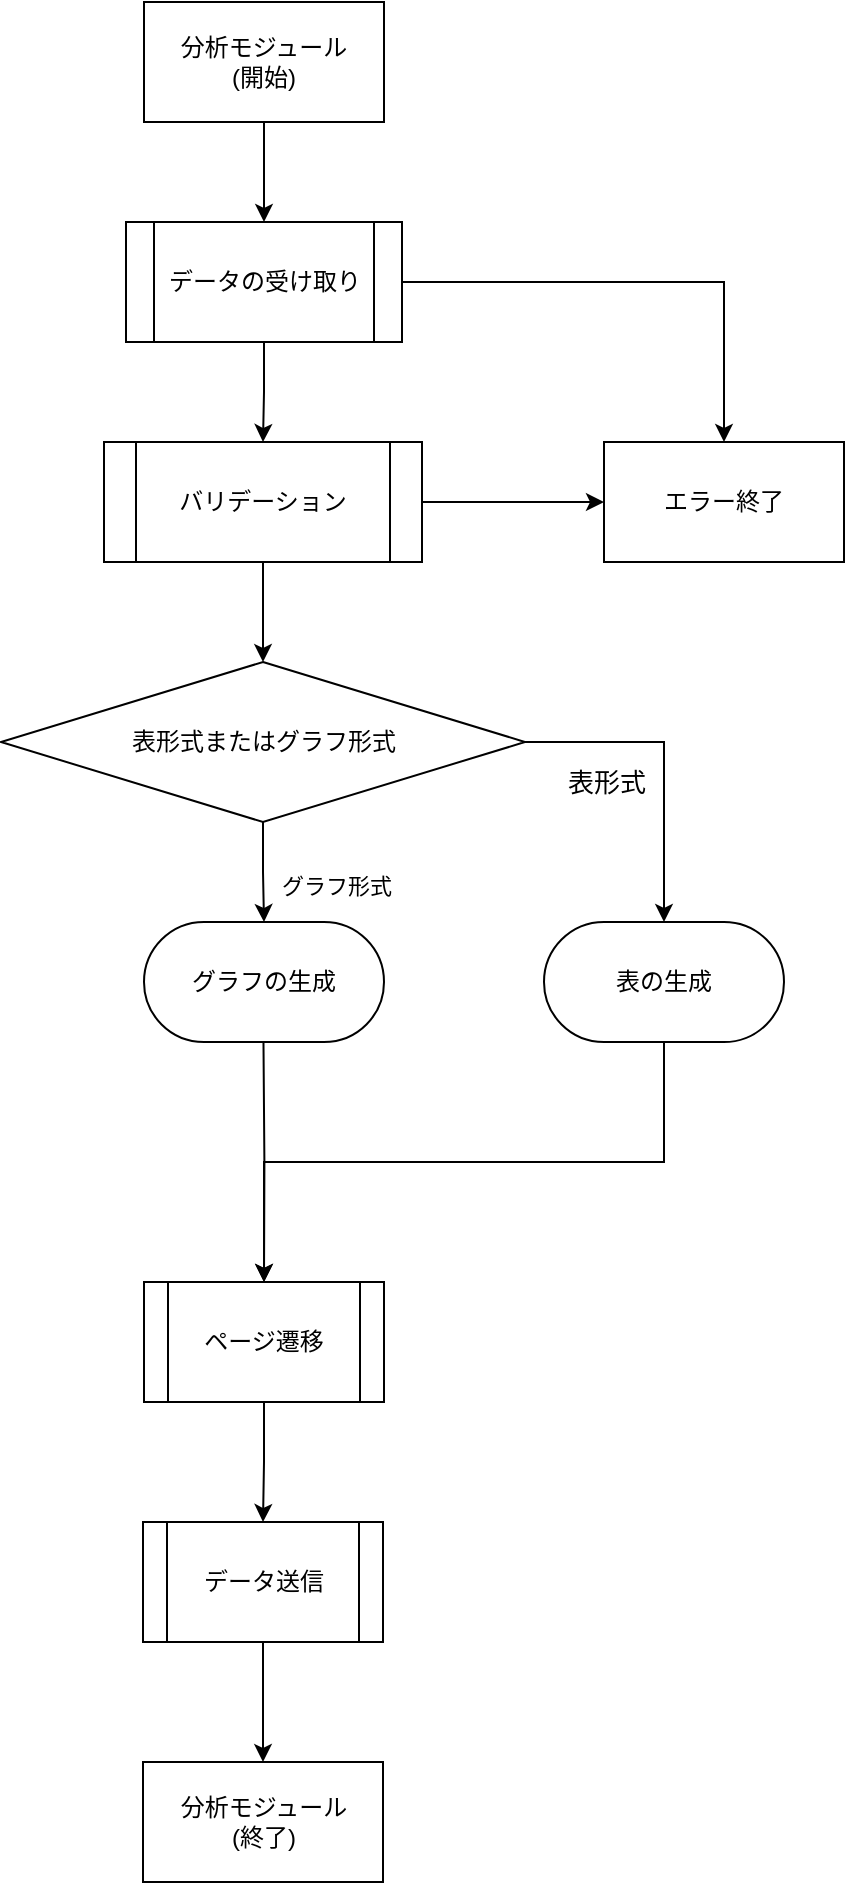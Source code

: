 <mxfile version="22.1.7" type="google">
  <diagram name="ページ1" id="Y4g7GDr6RMWqJRZvMr0a">
    <mxGraphModel grid="1" page="1" gridSize="10" guides="1" tooltips="1" connect="1" arrows="1" fold="1" pageScale="1" pageWidth="827" pageHeight="1169" math="0" shadow="0">
      <root>
        <mxCell id="0" />
        <mxCell id="1" parent="0" />
        <mxCell id="AdvIOZ4FNBdAzbDXDxo8-5" style="edgeStyle=orthogonalEdgeStyle;rounded=0;orthogonalLoop=1;jettySize=auto;html=1;" edge="1" parent="1" source="AdvIOZ4FNBdAzbDXDxo8-1" target="AdvIOZ4FNBdAzbDXDxo8-4">
          <mxGeometry relative="1" as="geometry">
            <mxPoint x="340" y="300" as="targetPoint" />
          </mxGeometry>
        </mxCell>
        <mxCell id="AdvIOZ4FNBdAzbDXDxo8-1" value="分析モジュール&lt;br&gt;(開始)" style="rounded=0;whiteSpace=wrap;html=1;" vertex="1" parent="1">
          <mxGeometry x="280" y="180" width="120" height="60" as="geometry" />
        </mxCell>
        <mxCell id="AdvIOZ4FNBdAzbDXDxo8-9" style="edgeStyle=orthogonalEdgeStyle;rounded=0;orthogonalLoop=1;jettySize=auto;html=1;" edge="1" parent="1" source="AdvIOZ4FNBdAzbDXDxo8-4" target="AdvIOZ4FNBdAzbDXDxo8-8">
          <mxGeometry relative="1" as="geometry" />
        </mxCell>
        <mxCell id="AdvIOZ4FNBdAzbDXDxo8-24" style="edgeStyle=orthogonalEdgeStyle;rounded=0;orthogonalLoop=1;jettySize=auto;html=1;" edge="1" parent="1" source="AdvIOZ4FNBdAzbDXDxo8-4" target="AdvIOZ4FNBdAzbDXDxo8-22">
          <mxGeometry relative="1" as="geometry" />
        </mxCell>
        <mxCell id="AdvIOZ4FNBdAzbDXDxo8-4" value="データの受け取り" style="shape=process;whiteSpace=wrap;html=1;backgroundOutline=1;" vertex="1" parent="1">
          <mxGeometry x="271" y="290" width="138" height="60" as="geometry" />
        </mxCell>
        <mxCell id="AdvIOZ4FNBdAzbDXDxo8-12" style="edgeStyle=orthogonalEdgeStyle;rounded=0;orthogonalLoop=1;jettySize=auto;html=1;" edge="1" parent="1" source="AdvIOZ4FNBdAzbDXDxo8-8" target="AdvIOZ4FNBdAzbDXDxo8-11">
          <mxGeometry relative="1" as="geometry" />
        </mxCell>
        <mxCell id="AdvIOZ4FNBdAzbDXDxo8-23" style="edgeStyle=orthogonalEdgeStyle;rounded=0;orthogonalLoop=1;jettySize=auto;html=1;" edge="1" parent="1" source="AdvIOZ4FNBdAzbDXDxo8-8" target="AdvIOZ4FNBdAzbDXDxo8-22">
          <mxGeometry relative="1" as="geometry" />
        </mxCell>
        <mxCell id="AdvIOZ4FNBdAzbDXDxo8-8" value="バリデーション" style="shape=process;whiteSpace=wrap;html=1;backgroundOutline=1;" vertex="1" parent="1">
          <mxGeometry x="260" y="400" width="159" height="60" as="geometry" />
        </mxCell>
        <mxCell id="AdvIOZ4FNBdAzbDXDxo8-14" style="edgeStyle=orthogonalEdgeStyle;rounded=0;orthogonalLoop=1;jettySize=auto;html=1;" edge="1" parent="1" source="AdvIOZ4FNBdAzbDXDxo8-11" target="AdvIOZ4FNBdAzbDXDxo8-13">
          <mxGeometry relative="1" as="geometry" />
        </mxCell>
        <mxCell id="AdvIOZ4FNBdAzbDXDxo8-15" value="&lt;font style=&quot;font-size: 13px;&quot;&gt;表形式&lt;/font&gt;" style="edgeLabel;html=1;align=center;verticalAlign=middle;resizable=0;points=[];" connectable="0" vertex="1" parent="AdvIOZ4FNBdAzbDXDxo8-14">
          <mxGeometry x="-0.2" y="-1" relative="1" as="geometry">
            <mxPoint x="-24" y="19" as="offset" />
          </mxGeometry>
        </mxCell>
        <mxCell id="AdvIOZ4FNBdAzbDXDxo8-20" value="" style="edgeStyle=orthogonalEdgeStyle;rounded=0;orthogonalLoop=1;jettySize=auto;html=1;" edge="1" parent="1" source="AdvIOZ4FNBdAzbDXDxo8-11" target="AdvIOZ4FNBdAzbDXDxo8-19">
          <mxGeometry relative="1" as="geometry" />
        </mxCell>
        <mxCell id="AdvIOZ4FNBdAzbDXDxo8-21" value="グラフ形式" style="edgeLabel;html=1;align=center;verticalAlign=middle;resizable=0;points=[];" connectable="0" vertex="1" parent="AdvIOZ4FNBdAzbDXDxo8-20">
          <mxGeometry x="-0.186" y="-1" relative="1" as="geometry">
            <mxPoint x="37" y="11" as="offset" />
          </mxGeometry>
        </mxCell>
        <mxCell id="AdvIOZ4FNBdAzbDXDxo8-11" value="表形式またはグラフ形式" style="rhombus;whiteSpace=wrap;html=1;" vertex="1" parent="1">
          <mxGeometry x="208.5" y="510" width="262" height="80" as="geometry" />
        </mxCell>
        <mxCell id="AdvIOZ4FNBdAzbDXDxo8-30" style="edgeStyle=orthogonalEdgeStyle;rounded=0;orthogonalLoop=1;jettySize=auto;html=1;exitX=0.5;exitY=1;exitDx=0;exitDy=0;" edge="1" parent="1" source="AdvIOZ4FNBdAzbDXDxo8-13" target="AdvIOZ4FNBdAzbDXDxo8-28">
          <mxGeometry relative="1" as="geometry" />
        </mxCell>
        <mxCell id="AdvIOZ4FNBdAzbDXDxo8-13" value="表の生成" style="rounded=1;whiteSpace=wrap;html=1;arcSize=50;" vertex="1" parent="1">
          <mxGeometry x="480" y="640" width="120" height="60" as="geometry" />
        </mxCell>
        <mxCell id="AdvIOZ4FNBdAzbDXDxo8-19" value="グラフの生成" style="rounded=1;whiteSpace=wrap;html=1;arcSize=50;" vertex="1" parent="1">
          <mxGeometry x="280" y="640" width="120" height="60" as="geometry" />
        </mxCell>
        <mxCell id="AdvIOZ4FNBdAzbDXDxo8-22" value="エラー終了" style="rounded=0;whiteSpace=wrap;html=1;" vertex="1" parent="1">
          <mxGeometry x="510" y="400" width="120" height="60" as="geometry" />
        </mxCell>
        <mxCell id="AdvIOZ4FNBdAzbDXDxo8-32" value="" style="edgeStyle=orthogonalEdgeStyle;rounded=0;orthogonalLoop=1;jettySize=auto;html=1;" edge="1" parent="1" target="AdvIOZ4FNBdAzbDXDxo8-28">
          <mxGeometry relative="1" as="geometry">
            <mxPoint x="339.74" y="700" as="sourcePoint" />
            <mxPoint x="339.264" y="870" as="targetPoint" />
          </mxGeometry>
        </mxCell>
        <mxCell id="AdvIOZ4FNBdAzbDXDxo8-34" style="edgeStyle=orthogonalEdgeStyle;rounded=0;orthogonalLoop=1;jettySize=auto;html=1;" edge="1" parent="1" source="AdvIOZ4FNBdAzbDXDxo8-28" target="AdvIOZ4FNBdAzbDXDxo8-33">
          <mxGeometry relative="1" as="geometry" />
        </mxCell>
        <mxCell id="AdvIOZ4FNBdAzbDXDxo8-28" value="ページ遷移" style="shape=process;whiteSpace=wrap;html=1;backgroundOutline=1;" vertex="1" parent="1">
          <mxGeometry x="280" y="820" width="120" height="60" as="geometry" />
        </mxCell>
        <mxCell id="AdvIOZ4FNBdAzbDXDxo8-36" style="edgeStyle=orthogonalEdgeStyle;rounded=0;orthogonalLoop=1;jettySize=auto;html=1;" edge="1" parent="1" source="AdvIOZ4FNBdAzbDXDxo8-33" target="AdvIOZ4FNBdAzbDXDxo8-35">
          <mxGeometry relative="1" as="geometry" />
        </mxCell>
        <mxCell id="AdvIOZ4FNBdAzbDXDxo8-33" value="データ送信" style="shape=process;whiteSpace=wrap;html=1;backgroundOutline=1;" vertex="1" parent="1">
          <mxGeometry x="279.5" y="940" width="120" height="60" as="geometry" />
        </mxCell>
        <mxCell id="AdvIOZ4FNBdAzbDXDxo8-35" value="分析モジュール&lt;br&gt;(終了)" style="rounded=0;whiteSpace=wrap;html=1;" vertex="1" parent="1">
          <mxGeometry x="279.5" y="1060" width="120" height="60" as="geometry" />
        </mxCell>
      </root>
    </mxGraphModel>
  </diagram>
</mxfile>
